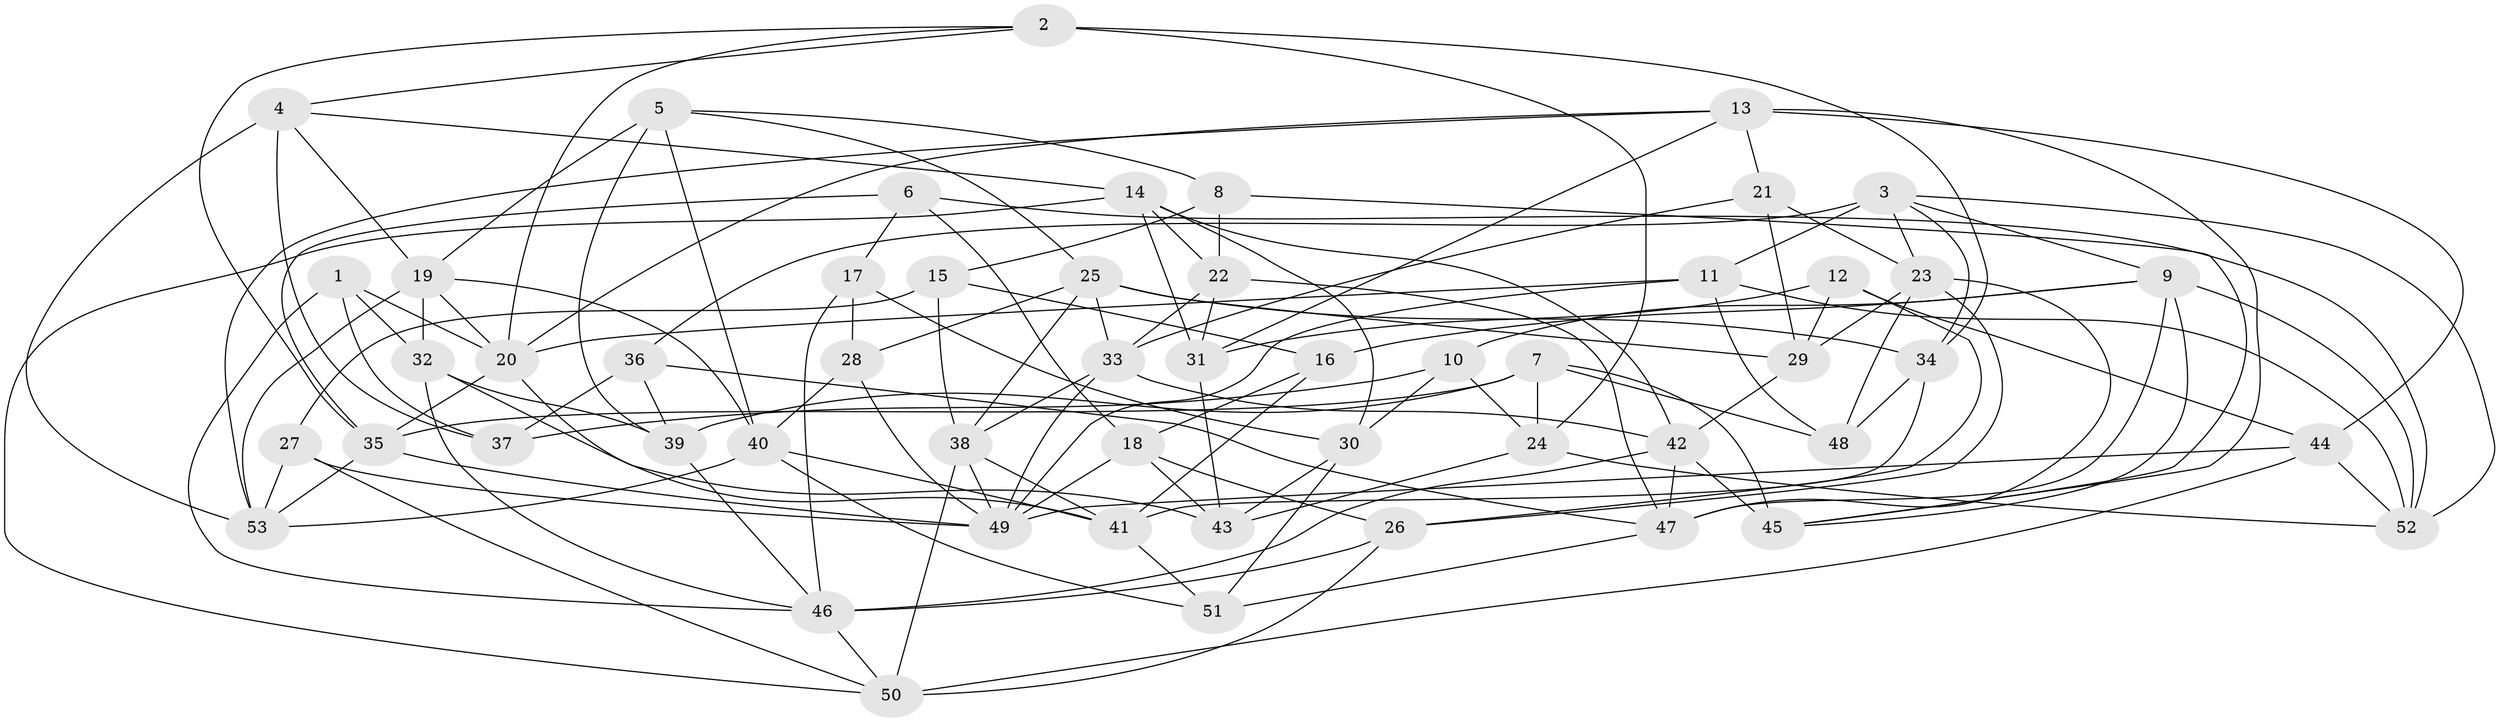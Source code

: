 // original degree distribution, {4: 1.0}
// Generated by graph-tools (version 1.1) at 2025/02/03/09/25 03:02:54]
// undirected, 53 vertices, 137 edges
graph export_dot {
graph [start="1"]
  node [color=gray90,style=filled];
  1;
  2;
  3;
  4;
  5;
  6;
  7;
  8;
  9;
  10;
  11;
  12;
  13;
  14;
  15;
  16;
  17;
  18;
  19;
  20;
  21;
  22;
  23;
  24;
  25;
  26;
  27;
  28;
  29;
  30;
  31;
  32;
  33;
  34;
  35;
  36;
  37;
  38;
  39;
  40;
  41;
  42;
  43;
  44;
  45;
  46;
  47;
  48;
  49;
  50;
  51;
  52;
  53;
  1 -- 20 [weight=1.0];
  1 -- 32 [weight=1.0];
  1 -- 37 [weight=1.0];
  1 -- 46 [weight=1.0];
  2 -- 4 [weight=1.0];
  2 -- 20 [weight=1.0];
  2 -- 24 [weight=2.0];
  2 -- 34 [weight=1.0];
  2 -- 35 [weight=1.0];
  3 -- 9 [weight=1.0];
  3 -- 11 [weight=2.0];
  3 -- 23 [weight=1.0];
  3 -- 34 [weight=1.0];
  3 -- 36 [weight=2.0];
  3 -- 52 [weight=1.0];
  4 -- 14 [weight=1.0];
  4 -- 19 [weight=1.0];
  4 -- 37 [weight=2.0];
  4 -- 53 [weight=1.0];
  5 -- 8 [weight=1.0];
  5 -- 19 [weight=1.0];
  5 -- 25 [weight=1.0];
  5 -- 39 [weight=2.0];
  5 -- 40 [weight=1.0];
  6 -- 17 [weight=1.0];
  6 -- 18 [weight=1.0];
  6 -- 35 [weight=1.0];
  6 -- 52 [weight=1.0];
  7 -- 24 [weight=1.0];
  7 -- 35 [weight=1.0];
  7 -- 39 [weight=1.0];
  7 -- 45 [weight=2.0];
  7 -- 48 [weight=1.0];
  8 -- 15 [weight=2.0];
  8 -- 22 [weight=2.0];
  8 -- 45 [weight=1.0];
  9 -- 10 [weight=1.0];
  9 -- 16 [weight=1.0];
  9 -- 45 [weight=1.0];
  9 -- 47 [weight=1.0];
  9 -- 52 [weight=1.0];
  10 -- 24 [weight=1.0];
  10 -- 30 [weight=1.0];
  10 -- 37 [weight=1.0];
  11 -- 20 [weight=1.0];
  11 -- 48 [weight=1.0];
  11 -- 49 [weight=1.0];
  11 -- 52 [weight=1.0];
  12 -- 26 [weight=1.0];
  12 -- 29 [weight=1.0];
  12 -- 31 [weight=1.0];
  12 -- 44 [weight=1.0];
  13 -- 20 [weight=1.0];
  13 -- 21 [weight=1.0];
  13 -- 31 [weight=1.0];
  13 -- 44 [weight=1.0];
  13 -- 45 [weight=1.0];
  13 -- 53 [weight=1.0];
  14 -- 22 [weight=1.0];
  14 -- 30 [weight=1.0];
  14 -- 31 [weight=1.0];
  14 -- 42 [weight=1.0];
  14 -- 50 [weight=1.0];
  15 -- 16 [weight=1.0];
  15 -- 27 [weight=2.0];
  15 -- 38 [weight=1.0];
  16 -- 18 [weight=1.0];
  16 -- 41 [weight=1.0];
  17 -- 28 [weight=1.0];
  17 -- 30 [weight=2.0];
  17 -- 46 [weight=2.0];
  18 -- 26 [weight=2.0];
  18 -- 43 [weight=1.0];
  18 -- 49 [weight=1.0];
  19 -- 20 [weight=2.0];
  19 -- 32 [weight=2.0];
  19 -- 40 [weight=1.0];
  19 -- 53 [weight=1.0];
  20 -- 35 [weight=1.0];
  20 -- 41 [weight=1.0];
  21 -- 23 [weight=1.0];
  21 -- 29 [weight=1.0];
  21 -- 33 [weight=1.0];
  22 -- 31 [weight=1.0];
  22 -- 33 [weight=1.0];
  22 -- 47 [weight=1.0];
  23 -- 26 [weight=1.0];
  23 -- 29 [weight=1.0];
  23 -- 47 [weight=1.0];
  23 -- 48 [weight=1.0];
  24 -- 43 [weight=1.0];
  24 -- 52 [weight=1.0];
  25 -- 28 [weight=1.0];
  25 -- 29 [weight=2.0];
  25 -- 33 [weight=1.0];
  25 -- 34 [weight=2.0];
  25 -- 38 [weight=1.0];
  26 -- 46 [weight=1.0];
  26 -- 50 [weight=1.0];
  27 -- 49 [weight=2.0];
  27 -- 50 [weight=1.0];
  27 -- 53 [weight=1.0];
  28 -- 40 [weight=1.0];
  28 -- 49 [weight=1.0];
  29 -- 42 [weight=1.0];
  30 -- 43 [weight=1.0];
  30 -- 51 [weight=1.0];
  31 -- 43 [weight=2.0];
  32 -- 39 [weight=1.0];
  32 -- 43 [weight=1.0];
  32 -- 46 [weight=1.0];
  33 -- 38 [weight=1.0];
  33 -- 42 [weight=1.0];
  33 -- 49 [weight=1.0];
  34 -- 41 [weight=1.0];
  34 -- 48 [weight=1.0];
  35 -- 49 [weight=1.0];
  35 -- 53 [weight=1.0];
  36 -- 37 [weight=2.0];
  36 -- 39 [weight=1.0];
  36 -- 47 [weight=1.0];
  38 -- 41 [weight=1.0];
  38 -- 49 [weight=1.0];
  38 -- 50 [weight=1.0];
  39 -- 46 [weight=1.0];
  40 -- 41 [weight=1.0];
  40 -- 51 [weight=1.0];
  40 -- 53 [weight=1.0];
  41 -- 51 [weight=1.0];
  42 -- 45 [weight=1.0];
  42 -- 46 [weight=1.0];
  42 -- 47 [weight=1.0];
  44 -- 49 [weight=2.0];
  44 -- 50 [weight=1.0];
  44 -- 52 [weight=1.0];
  46 -- 50 [weight=1.0];
  47 -- 51 [weight=1.0];
}
